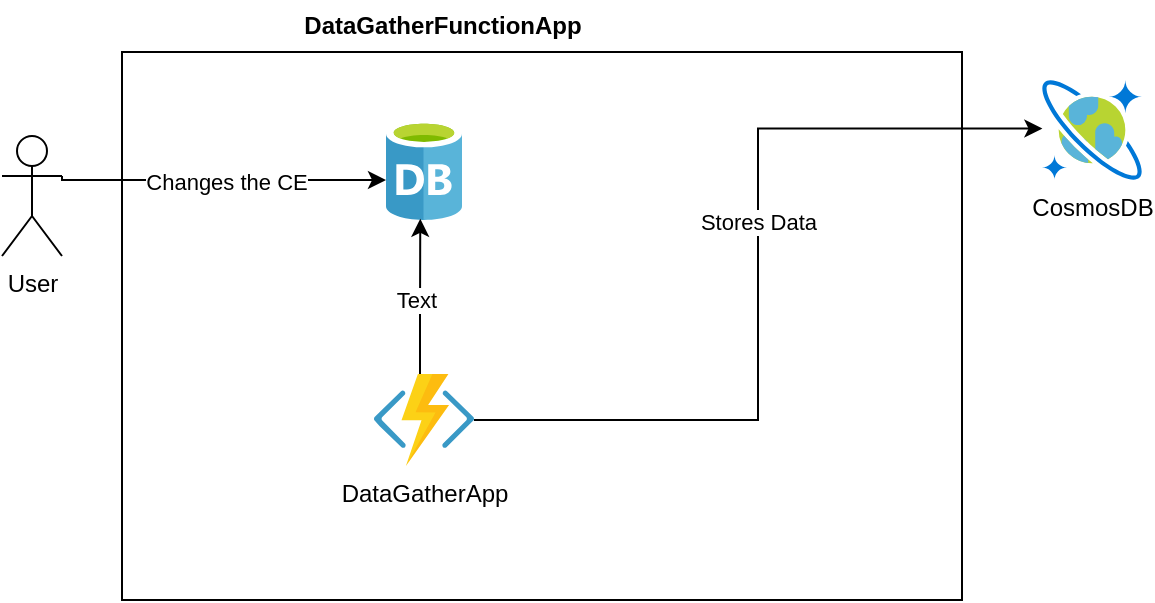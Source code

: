 <mxfile version="24.6.4" type="github">
  <diagram name="Page-1" id="M8YQ2Y3wWnpdGnxM81_x">
    <mxGraphModel dx="989" dy="509" grid="1" gridSize="10" guides="1" tooltips="1" connect="1" arrows="1" fold="1" page="1" pageScale="1" pageWidth="827" pageHeight="1169" math="0" shadow="0">
      <root>
        <mxCell id="0" />
        <mxCell id="1" parent="0" />
        <mxCell id="SHBWaALZ4KcCn02i7CwB-22" value="" style="rounded=0;whiteSpace=wrap;html=1;" vertex="1" parent="1">
          <mxGeometry x="90" y="36" width="420" height="274" as="geometry" />
        </mxCell>
        <mxCell id="SHBWaALZ4KcCn02i7CwB-7" style="edgeStyle=orthogonalEdgeStyle;rounded=0;orthogonalLoop=1;jettySize=auto;html=1;exitX=1;exitY=0.333;exitDx=0;exitDy=0;exitPerimeter=0;" edge="1" parent="1" source="SHBWaALZ4KcCn02i7CwB-1" target="SHBWaALZ4KcCn02i7CwB-17">
          <mxGeometry relative="1" as="geometry">
            <mxPoint x="44.5" y="58" as="sourcePoint" />
            <mxPoint x="190.0" y="153.966" as="targetPoint" />
            <Array as="points">
              <mxPoint x="60" y="100" />
            </Array>
          </mxGeometry>
        </mxCell>
        <mxCell id="SHBWaALZ4KcCn02i7CwB-15" value="Changes the CE" style="edgeLabel;html=1;align=center;verticalAlign=middle;resizable=0;points=[];" vertex="1" connectable="0" parent="SHBWaALZ4KcCn02i7CwB-7">
          <mxGeometry x="0.02" y="-1" relative="1" as="geometry">
            <mxPoint as="offset" />
          </mxGeometry>
        </mxCell>
        <mxCell id="SHBWaALZ4KcCn02i7CwB-1" value="User" style="shape=umlActor;verticalLabelPosition=bottom;verticalAlign=top;html=1;" vertex="1" parent="1">
          <mxGeometry x="30" y="78" width="30" height="60" as="geometry" />
        </mxCell>
        <mxCell id="SHBWaALZ4KcCn02i7CwB-2" value="DataGatherFunctionApp" style="text;align=center;fontStyle=1;verticalAlign=middle;spacingLeft=3;spacingRight=3;strokeColor=none;rotatable=0;points=[[0,0.5],[1,0.5]];portConstraint=eastwest;html=1;" vertex="1" parent="1">
          <mxGeometry x="210" y="10" width="80" height="26" as="geometry" />
        </mxCell>
        <mxCell id="SHBWaALZ4KcCn02i7CwB-9" value="DataGatherApp" style="image;sketch=0;aspect=fixed;html=1;points=[];align=center;fontSize=12;image=img/lib/mscae/Functions.svg;" vertex="1" parent="1">
          <mxGeometry x="216" y="197" width="50" height="46" as="geometry" />
        </mxCell>
        <mxCell id="SHBWaALZ4KcCn02i7CwB-10" value="CosmosDB" style="image;sketch=0;aspect=fixed;html=1;points=[];align=center;fontSize=12;image=img/lib/mscae/CosmosDB.svg;direction=south;" vertex="1" parent="1">
          <mxGeometry x="550" y="50" width="50" height="50" as="geometry" />
        </mxCell>
        <mxCell id="SHBWaALZ4KcCn02i7CwB-11" style="edgeStyle=orthogonalEdgeStyle;rounded=0;orthogonalLoop=1;jettySize=auto;html=1;entryX=0.486;entryY=0.996;entryDx=0;entryDy=0;entryPerimeter=0;" edge="1" parent="1" source="SHBWaALZ4KcCn02i7CwB-9" target="SHBWaALZ4KcCn02i7CwB-10">
          <mxGeometry relative="1" as="geometry" />
        </mxCell>
        <mxCell id="SHBWaALZ4KcCn02i7CwB-16" value="Stores Data" style="edgeLabel;html=1;align=center;verticalAlign=middle;resizable=0;points=[];" vertex="1" connectable="0" parent="SHBWaALZ4KcCn02i7CwB-11">
          <mxGeometry x="0.123" relative="1" as="geometry">
            <mxPoint as="offset" />
          </mxGeometry>
        </mxCell>
        <mxCell id="SHBWaALZ4KcCn02i7CwB-17" value="" style="image;sketch=0;aspect=fixed;html=1;points=[];align=center;fontSize=12;image=img/lib/mscae/Database_General.svg;" vertex="1" parent="1">
          <mxGeometry x="222" y="70" width="38" height="50" as="geometry" />
        </mxCell>
        <mxCell id="SHBWaALZ4KcCn02i7CwB-20" style="edgeStyle=orthogonalEdgeStyle;rounded=0;orthogonalLoop=1;jettySize=auto;html=1;entryX=0.451;entryY=0.988;entryDx=0;entryDy=0;entryPerimeter=0;" edge="1" parent="1" source="SHBWaALZ4KcCn02i7CwB-9" target="SHBWaALZ4KcCn02i7CwB-17">
          <mxGeometry relative="1" as="geometry">
            <Array as="points">
              <mxPoint x="239" y="170" />
              <mxPoint x="239" y="170" />
            </Array>
          </mxGeometry>
        </mxCell>
        <mxCell id="SHBWaALZ4KcCn02i7CwB-21" value="Text" style="edgeLabel;html=1;align=center;verticalAlign=middle;resizable=0;points=[];" vertex="1" connectable="0" parent="SHBWaALZ4KcCn02i7CwB-20">
          <mxGeometry x="-0.031" y="2" relative="1" as="geometry">
            <mxPoint as="offset" />
          </mxGeometry>
        </mxCell>
      </root>
    </mxGraphModel>
  </diagram>
</mxfile>
